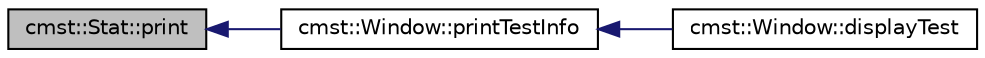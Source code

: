 digraph "cmst::Stat::print"
{
  edge [fontname="Helvetica",fontsize="10",labelfontname="Helvetica",labelfontsize="10"];
  node [fontname="Helvetica",fontsize="10",shape=record];
  rankdir="LR";
  Node1 [label="cmst::Stat::print",height=0.2,width=0.4,color="black", fillcolor="grey75", style="filled", fontcolor="black"];
  Node1 -> Node2 [dir="back",color="midnightblue",fontsize="10",style="solid"];
  Node2 [label="cmst::Window::printTestInfo",height=0.2,width=0.4,color="black", fillcolor="white", style="filled",URL="$classcmst_1_1_window.html#a471e1648f99754f7c2cbfbbb1e8ab556"];
  Node2 -> Node3 [dir="back",color="midnightblue",fontsize="10",style="solid"];
  Node3 [label="cmst::Window::displayTest",height=0.2,width=0.4,color="black", fillcolor="white", style="filled",URL="$classcmst_1_1_window.html#aa3f5edeebdd298190bdb4676b4838f75"];
}
